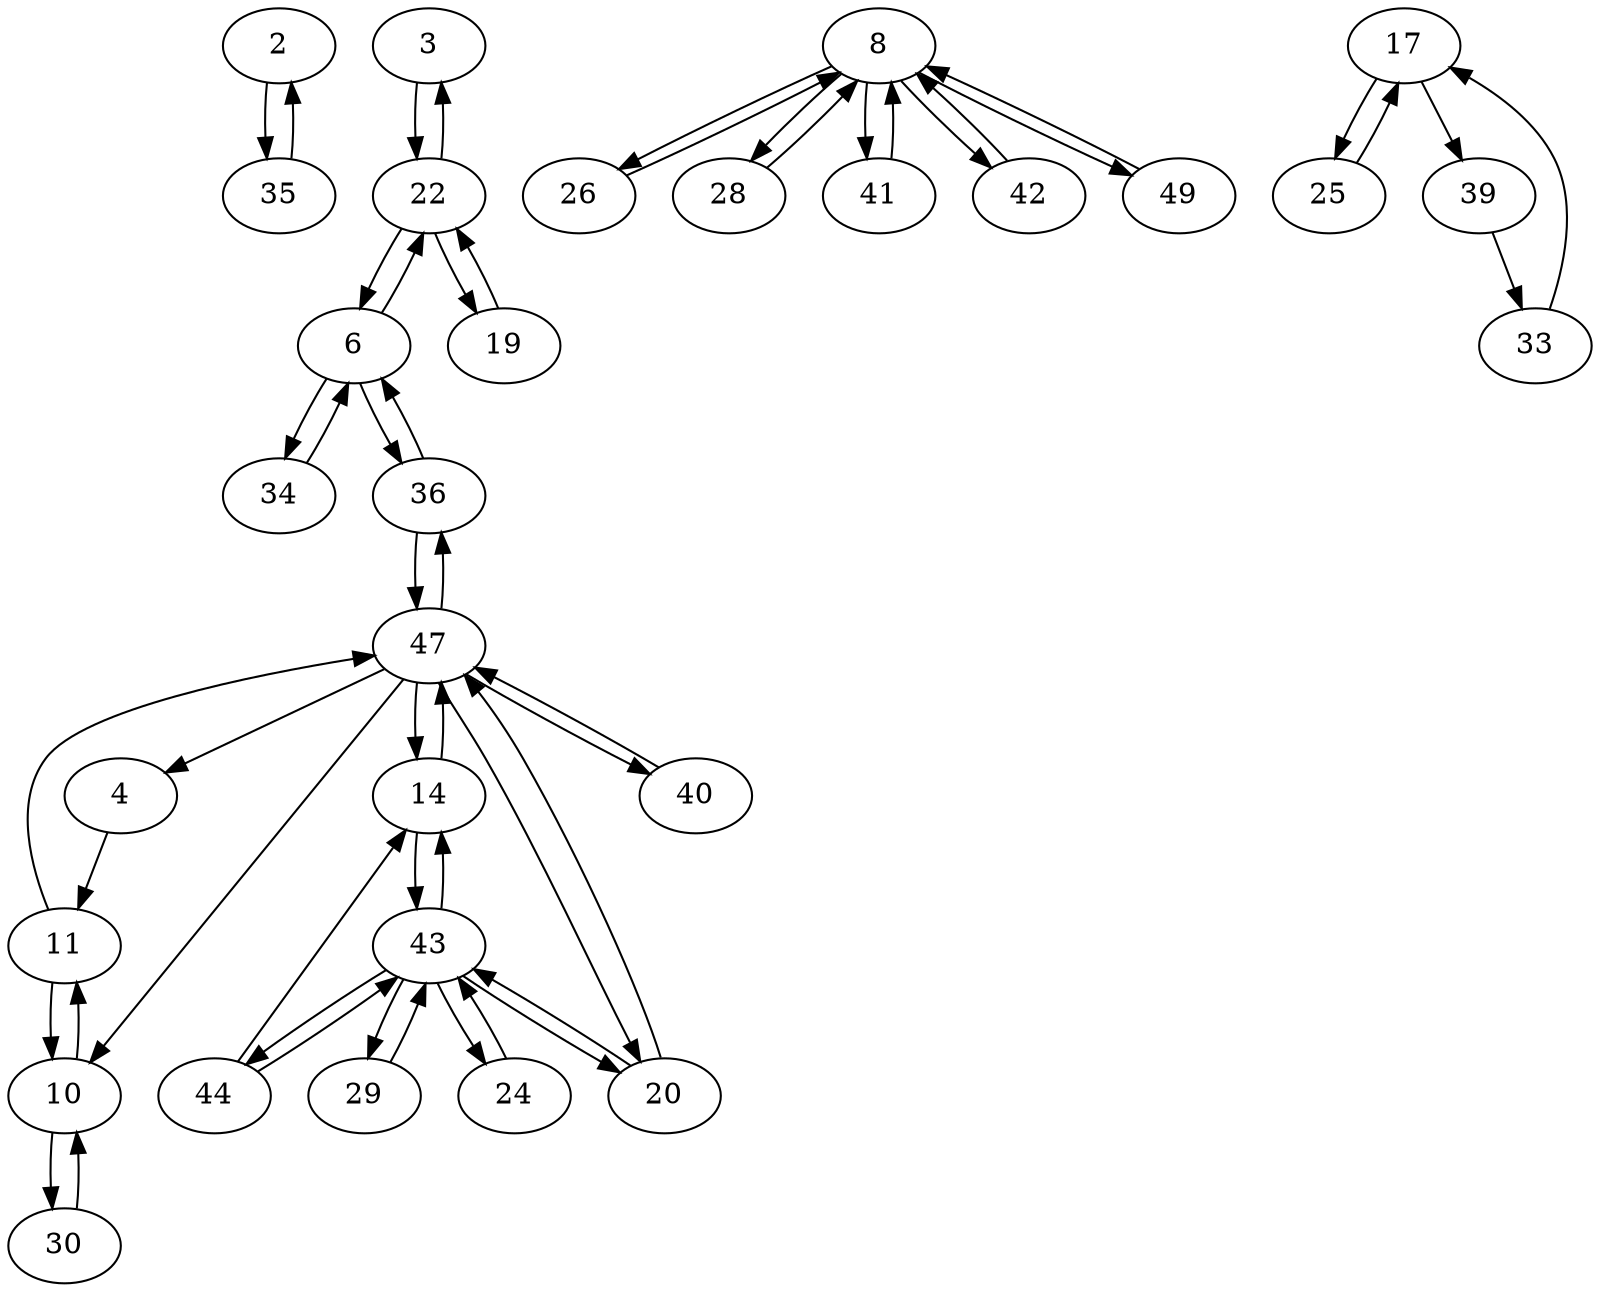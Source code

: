 digraph G {
  2 -> 35;
  3 -> 22;
  4 -> 11;
  6 -> 22;
  6 -> 34;
  6 -> 36;
  8 -> 26;
  8 -> 28;
  8 -> 41;
  8 -> 42;
  8 -> 49;
  10 -> 11;
  10 -> 30;
  11 -> 10;
  11 -> 47;
  14 -> 43;
  14 -> 47;
  17 -> 25;
  17 -> 39;
  19 -> 22;
  20 -> 43;
  20 -> 47;
  22 -> 3;
  22 -> 6;
  22 -> 19;
  24 -> 43;
  25 -> 17;
  26 -> 8;
  28 -> 8;
  29 -> 43;
  30 -> 10;
  33 -> 17;
  34 -> 6;
  35 -> 2;
  36 -> 6;
  36 -> 47;
  39 -> 33;
  40 -> 47;
  41 -> 8;
  42 -> 8;
  43 -> 14;
  43 -> 20;
  43 -> 24;
  43 -> 29;
  43 -> 44;
  44 -> 14;
  44 -> 43;
  47 -> 4;
  47 -> 10;
  47 -> 14;
  47 -> 20;
  47 -> 36;
  47 -> 40;
  49 -> 8;
}